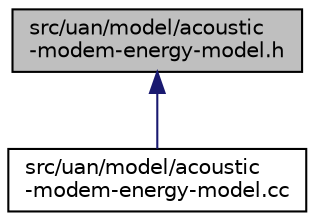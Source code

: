 digraph "src/uan/model/acoustic-modem-energy-model.h"
{
 // LATEX_PDF_SIZE
  edge [fontname="Helvetica",fontsize="10",labelfontname="Helvetica",labelfontsize="10"];
  node [fontname="Helvetica",fontsize="10",shape=record];
  Node1 [label="src/uan/model/acoustic\l-modem-energy-model.h",height=0.2,width=0.4,color="black", fillcolor="grey75", style="filled", fontcolor="black",tooltip=" "];
  Node1 -> Node2 [dir="back",color="midnightblue",fontsize="10",style="solid",fontname="Helvetica"];
  Node2 [label="src/uan/model/acoustic\l-modem-energy-model.cc",height=0.2,width=0.4,color="black", fillcolor="white", style="filled",URL="$acoustic-modem-energy-model_8cc.html",tooltip=" "];
}
